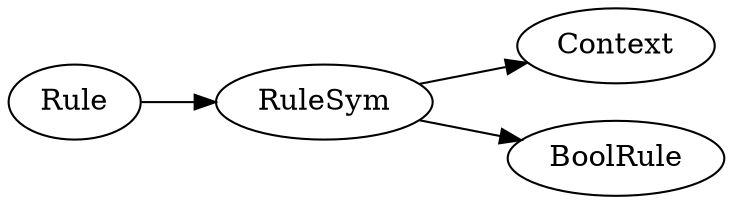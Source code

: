 digraph {
    rankdir=LR

    RuleSym[class="choice,disabled"]
    Rule[class="disabled"]

    Rule -> RuleSym -> {Context, BoolRule} [class="disabled"]
}
